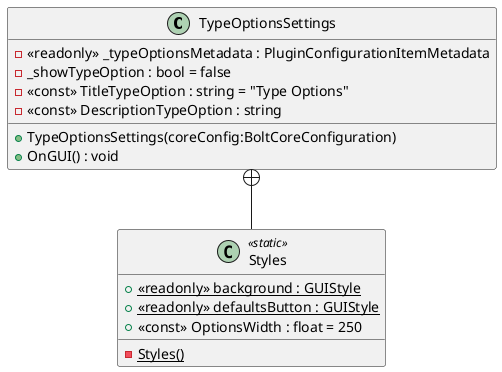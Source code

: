 @startuml
class TypeOptionsSettings {
    - <<readonly>> _typeOptionsMetadata : PluginConfigurationItemMetadata
    - _showTypeOption : bool = false
    - <<const>> TitleTypeOption : string = "Type Options"
    - <<const>> DescriptionTypeOption : string
    + TypeOptionsSettings(coreConfig:BoltCoreConfiguration)
    + OnGUI() : void
}
class Styles <<static>> {
    + {static} <<readonly>> background : GUIStyle
    + {static} <<readonly>> defaultsButton : GUIStyle
    + <<const>> OptionsWidth : float = 250
    {static} - Styles()
}
TypeOptionsSettings +-- Styles
@enduml
